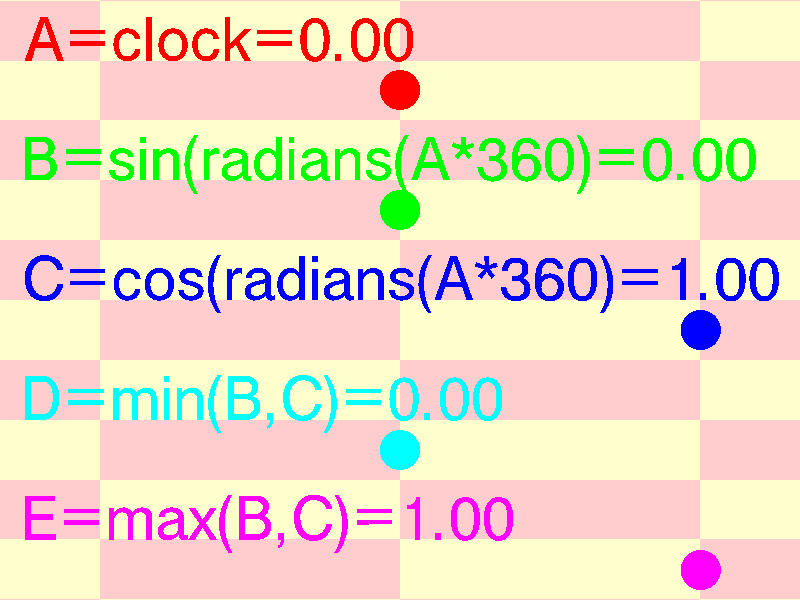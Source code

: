 // Persistence Of Vision raytracer version 3.5 sample file.
// Demonstrates various new float math functions.
// Animate this scene with clock values +ki0.0 to +kf1.0

global_settings { assumed_gamma 2.2 }

#declare A = clock;
#declare B = sin(radians(A*360));
#declare C = cos(radians(A*360));
#declare D = min(B,C);
#declare E = max(B,C);

#include "colors.inc"

#declare Rad=1/3;
#declare Fudge=5;
#declare TFudge=<-6.25,0,0.2>;
#declare Font="cyrvetic.ttf"

camera {
   location  <0, 0, -120>
   direction <0, 0,  12>
   look_at   <0, 0,   0>
}

light_source { <5000, 10000, -20000> color White}
plane { z, Rad hollow on pigment {checker color rgb <1,.8,.8> color rgb <1,1,.8> scale <Fudge,1,1>} }

union{
 text{ttf Font concat("A=clock=",str(A,0,2)),0.1,0 translate TFudge}
 sphere {<A*Fudge,-0.5,0>,Rad}
 pigment{Red} translate 4*y
}

union{
 text{ttf Font concat("B=sin(radians(A*360)=",str(B,0,2)),0.1,0 translate TFudge}
 sphere {<B*Fudge,-0.5,0>,Rad}
 pigment{Green} translate 2*y
}

union{
 text{ttf Font concat("C=cos(radians(A*360)=",str(C,0,2)),0.1,0 translate TFudge}
 sphere {<C*Fudge,-0.5,0>,Rad}
 pigment{Blue}
}

union{
 text{ttf Font concat("D=min(B,C)=",str(D,0,2)),0.1,0 translate TFudge}
 sphere {<D*Fudge,-0.5,0>,Rad}
 pigment{Cyan} translate -2*y
}

union{
 text{ttf Font concat("E=max(B,C)=",str(E,0,2)),0.1,0 translate TFudge}
 sphere {<E*Fudge,-0.5,0>,Rad}
 pigment{Magenta} translate -4*y
}

